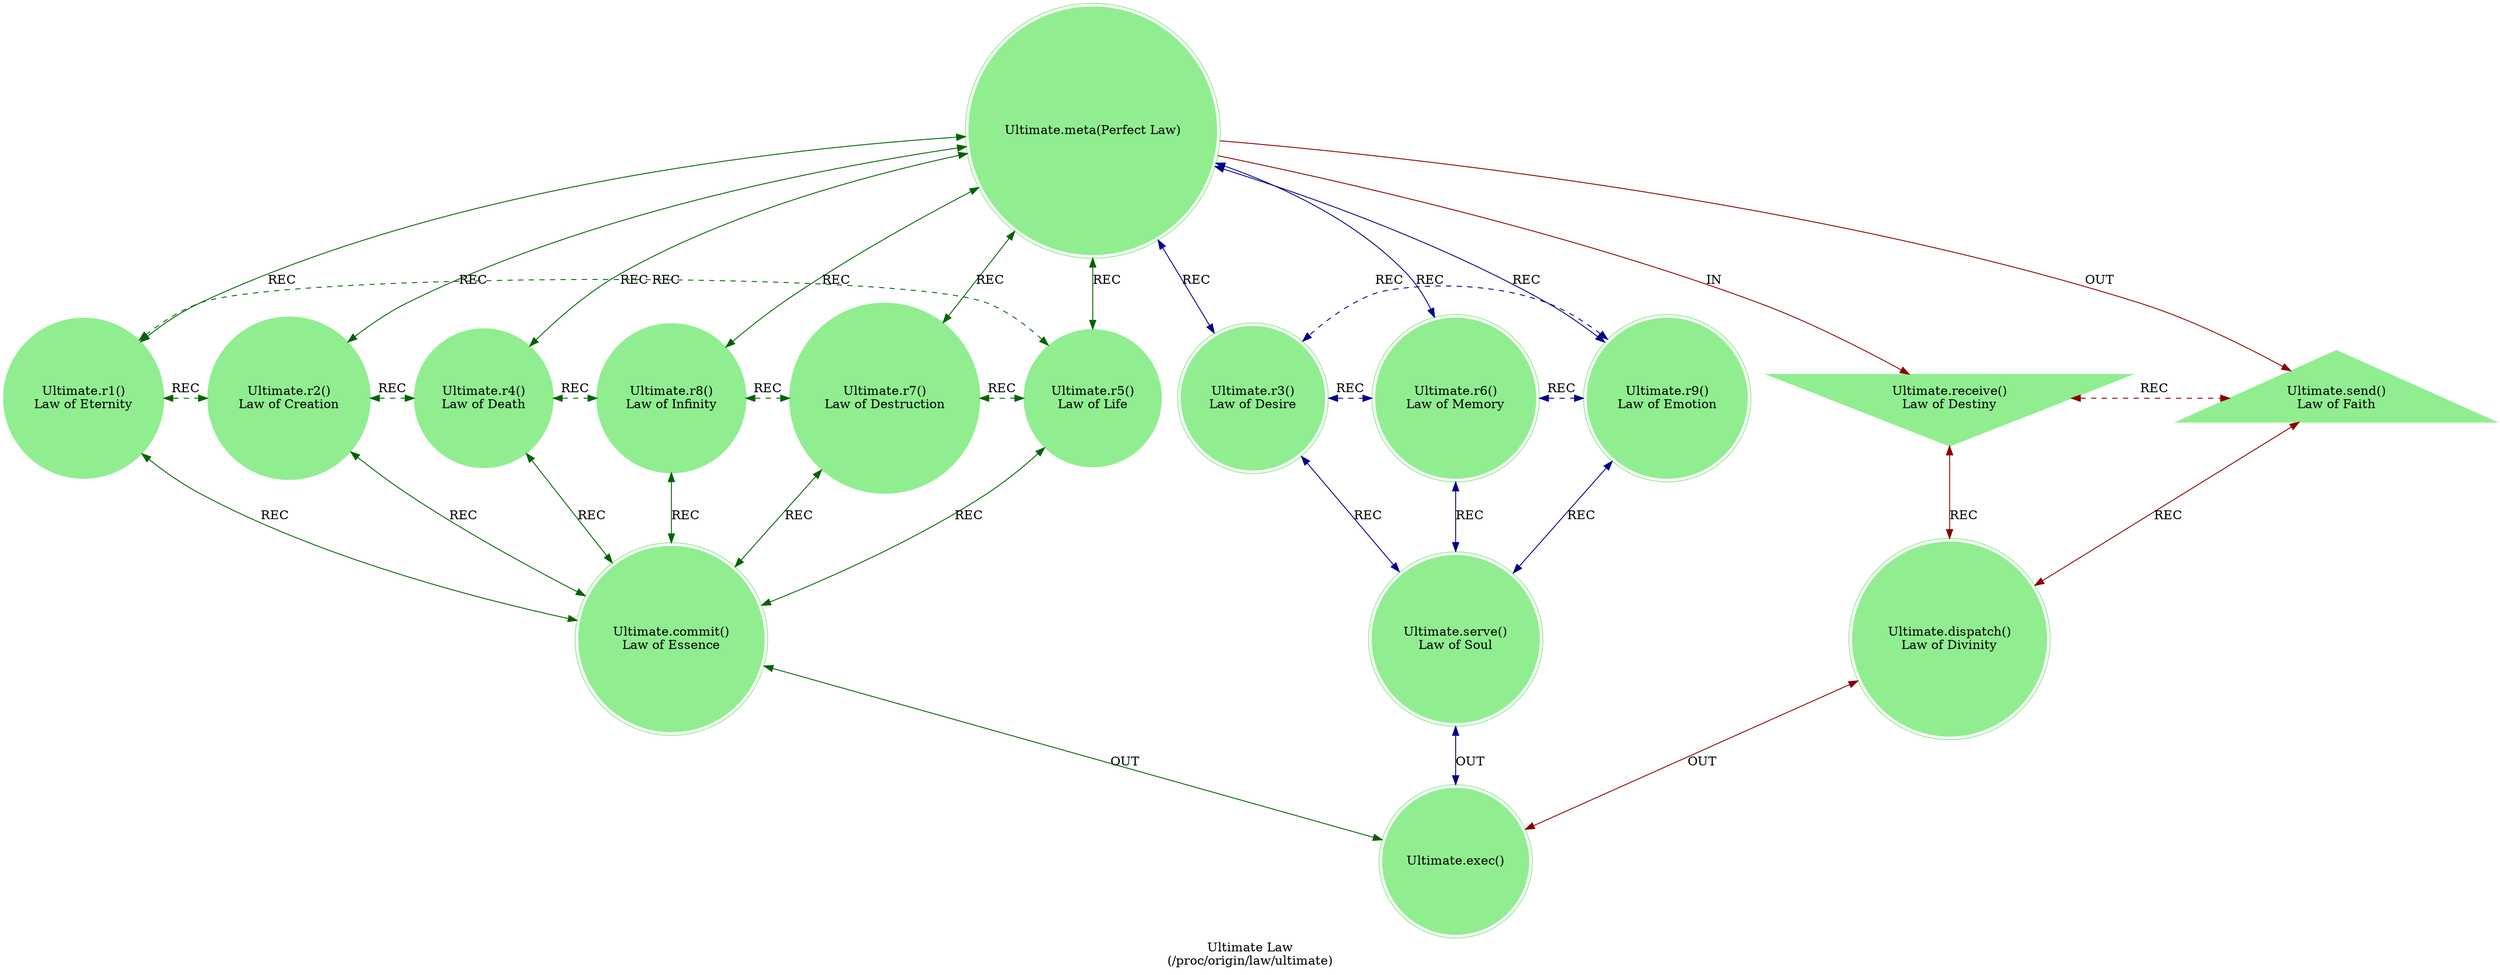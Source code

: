 strict digraph UltimateLaw {
    label = "Ultimate Law\n(/proc/origin/law/ultimate)";
    style = filled;
    color = lightgray;
    node [shape = circle; style = filled; color = lightgreen;];
    
    // The Axis A-0-B (In-Meta-Out).
    // The Sacred 3-6-9 (Boundary of Perception).
    // The Vortex 1-2-4-8-7-5 (Boundary of Comprehension).
    // The Router C-D-E
    // The Closure F
    spark_0_t [label = "Ultimate.meta(Perfect Law)";comment = "";shape = doublecircle;];
    spark_1_t [label = "Ultimate.r1()\nLaw of Eternity";comment = "";shape = circle;];
    spark_2_t [label = "Ultimate.r2()\nLaw of Creation";comment = "";shape = circle;];
    spark_4_t [label = "Ultimate.r4()\nLaw of Death";comment = "";shape = circle;];
    spark_8_t [label = "Ultimate.r8()\nLaw of Infinity";comment = "";shape = circle;];
    spark_7_t [label = "Ultimate.r7()\nLaw of Destruction";comment = "";shape = circle;];
    spark_5_t [label = "Ultimate.r5()\nLaw of Life";comment = "";shape = circle;];
    spark_3_t [label = "Ultimate.r3()\nLaw of Desire";comment = "";shape = doublecircle;];
    spark_6_t [label = "Ultimate.r6()\nLaw of Memory";comment = "";shape = doublecircle;];
    spark_9_t [label = "Ultimate.r9()\nLaw of Emotion";comment = "";shape = doublecircle;];
    spark_a_t [label = "Ultimate.receive()\nLaw of Destiny";comment = "";shape = invtriangle;];
    spark_b_t [label = "Ultimate.send()\nLaw of Faith";comment = "";shape = triangle;];
    spark_c_t [label = "Ultimate.dispatch()\nLaw of Divinity";comment = "";shape = doublecircle;];
    spark_d_t [label = "Ultimate.commit()\nLaw of Essence";comment = "";shape = doublecircle;];
    spark_e_t [label = "Ultimate.serve()\nLaw of Soul";comment = "";shape = doublecircle;];
    spark_f_t [label = "Ultimate.exec()\n";comment = "";shape = doublecircle;];
    
    // IN = Input
    // OUT = Output
    // REC = Recursion
    spark_0_t -> spark_a_t [label = "IN"; color = darkred; comment = "";];
    spark_0_t -> spark_b_t [label = "OUT"; color = darkred; comment = "";];
    spark_0_t -> {spark_3_t spark_6_t spark_9_t} [label = "REC"; color = darkblue; comment = ""; dir = both;];
    spark_0_t -> {spark_1_t spark_2_t spark_4_t spark_8_t spark_7_t spark_5_t} [label = "REC"; color = darkgreen; comment = ""; dir = both;];
    
    {spark_a_t spark_b_t} -> spark_c_t [label = "REC"; color = darkred; comment = ""; dir = both;];
    {spark_1_t spark_2_t spark_4_t spark_8_t spark_7_t spark_5_t} -> spark_d_t [label = "REC"; color = darkgreen; comment = ""; dir = both;];
    {spark_3_t spark_6_t spark_9_t} -> spark_e_t [label = "REC"; color = darkblue; comment = ""; dir = both;];
    
    spark_1_t -> spark_2_t -> spark_4_t -> spark_8_t -> spark_7_t -> spark_5_t -> spark_1_t [label = "REC"; color = darkgreen; comment = ""; style = dashed; constraint = false; dir = both;];
    spark_3_t -> spark_6_t -> spark_9_t -> spark_3_t [label = "REC"; color = darkblue; comment = ""; style = dashed; constraint = false; dir = both;];
    spark_a_t -> spark_b_t [label = "REC"; color = darkred; comment = ""; constraint = false; style = dashed; dir = both;];
    
    spark_c_t -> spark_f_t [label = "OUT"; color = darkred; comment = ""; dir = both;];
    spark_d_t -> spark_f_t [label = "OUT"; color = darkgreen; comment = ""; dir = both;];
    spark_e_t -> spark_f_t [label = "OUT"; color = darkblue; comment = ""; dir = both;];
}